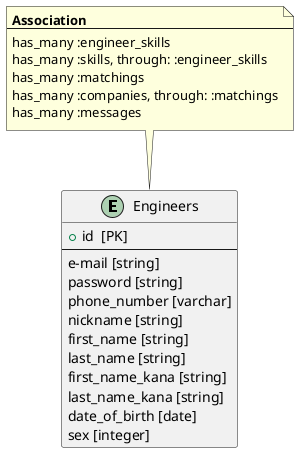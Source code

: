 @startuml engineer

entity "Engineers" as engineer {
  +id  [PK]
  --
  e-mail [string]
  password [string]
  phone_number [varchar]
  nickname [string]
  first_name [string]
  last_name [string]
  first_name_kana [string]
  last_name_kana [string]
  date_of_birth [date]
  sex [integer]
}

note top
  **Association**
  --
  has_many :engineer_skills
  has_many :skills, through: :engineer_skills
  has_many :matchings
  has_many :companies, through: :matchings
  has_many :messages
end note

@enduml